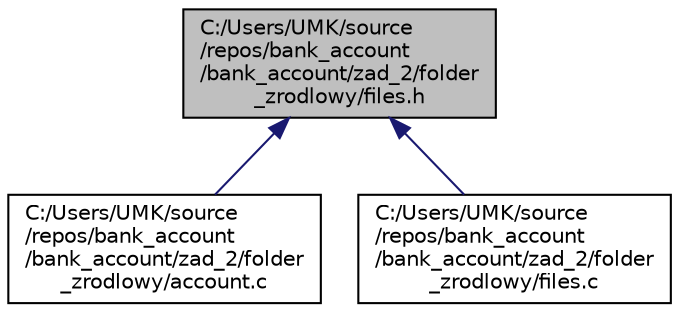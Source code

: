digraph "C:/Users/UMK/source/repos/bank_account/bank_account/zad_2/folder_zrodlowy/files.h"
{
  edge [fontname="Helvetica",fontsize="10",labelfontname="Helvetica",labelfontsize="10"];
  node [fontname="Helvetica",fontsize="10",shape=record];
  Node2 [label="C:/Users/UMK/source\l/repos/bank_account\l/bank_account/zad_2/folder\l_zrodlowy/files.h",height=0.2,width=0.4,color="black", fillcolor="grey75", style="filled", fontcolor="black"];
  Node2 -> Node3 [dir="back",color="midnightblue",fontsize="10",style="solid",fontname="Helvetica"];
  Node3 [label="C:/Users/UMK/source\l/repos/bank_account\l/bank_account/zad_2/folder\l_zrodlowy/account.c",height=0.2,width=0.4,color="black", fillcolor="white", style="filled",URL="$account_8c.html"];
  Node2 -> Node4 [dir="back",color="midnightblue",fontsize="10",style="solid",fontname="Helvetica"];
  Node4 [label="C:/Users/UMK/source\l/repos/bank_account\l/bank_account/zad_2/folder\l_zrodlowy/files.c",height=0.2,width=0.4,color="black", fillcolor="white", style="filled",URL="$files_8c.html"];
}
